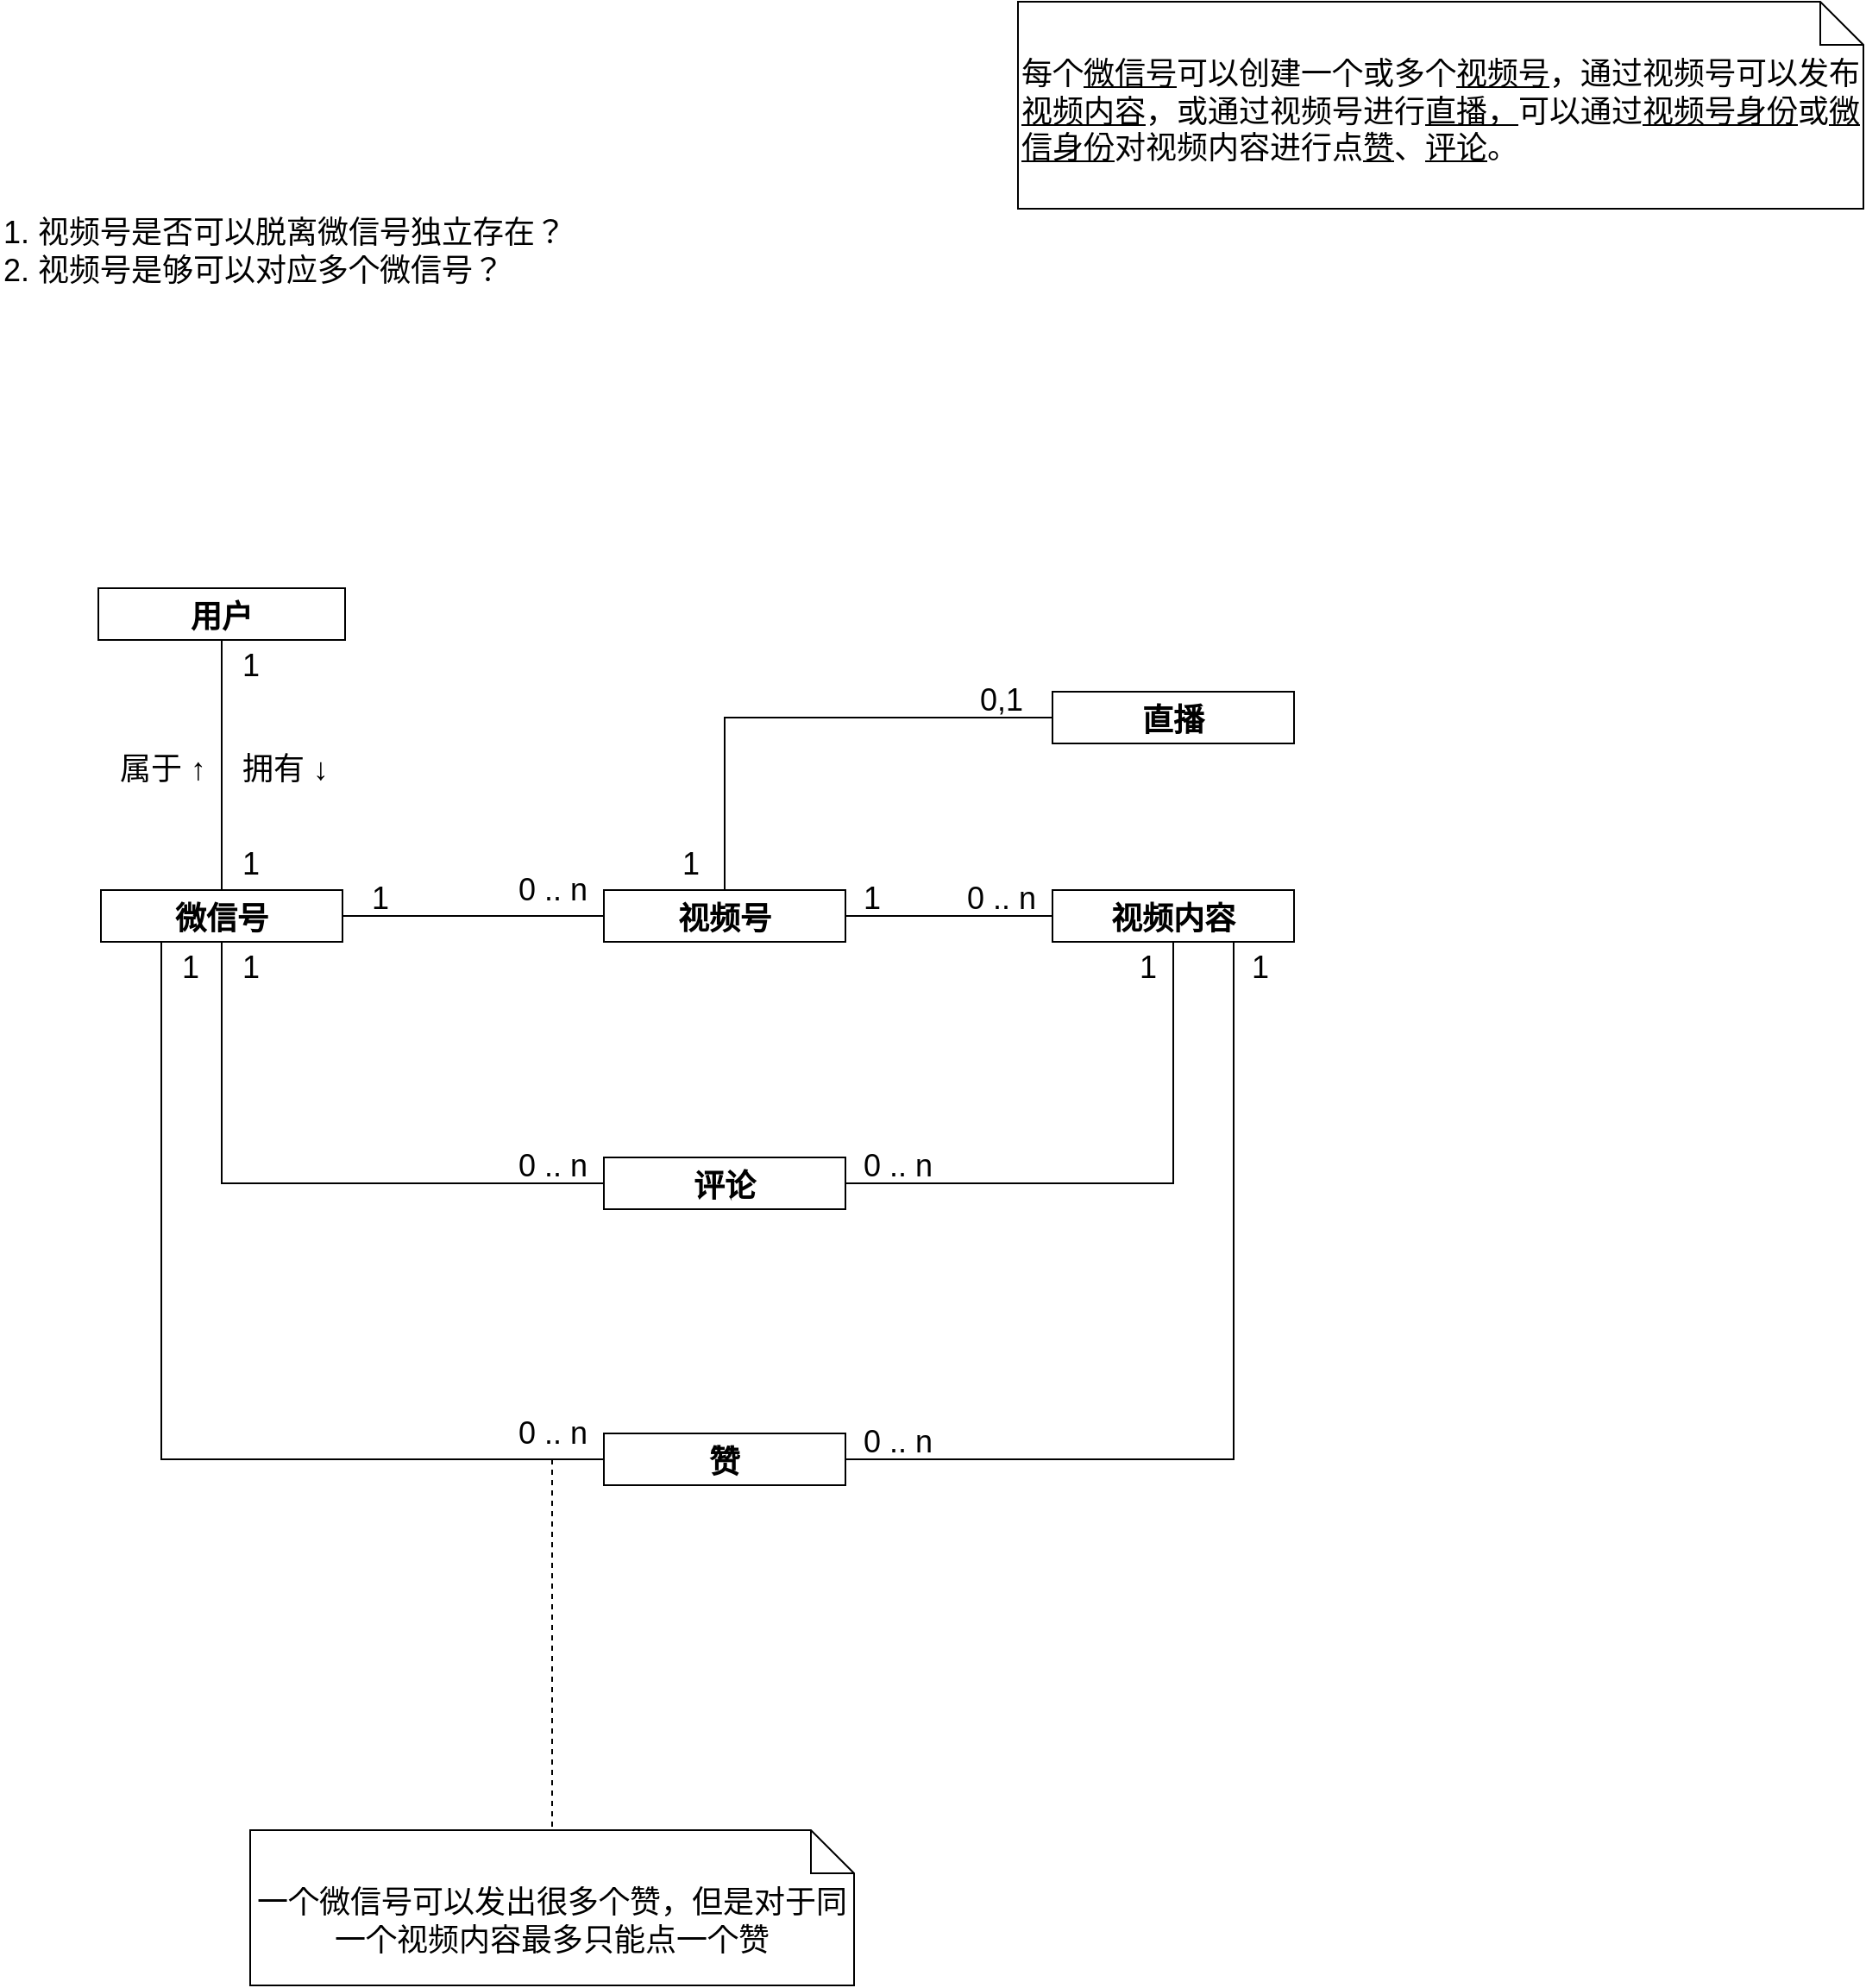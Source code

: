 <mxfile version="15.5.8" type="github">
  <diagram id="OMkTSygLCqqMki3EPGK_" name="Page-1">
    <mxGraphModel dx="1991" dy="682" grid="1" gridSize="10" guides="1" tooltips="1" connect="1" arrows="1" fold="1" page="1" pageScale="1" pageWidth="827" pageHeight="1169" math="0" shadow="0">
      <root>
        <mxCell id="0" />
        <mxCell id="1" parent="0" />
        <mxCell id="2hQIRXdBvStlvisrzFkW-1" value="&lt;div style=&quot;font-size: 18px&quot;&gt;&lt;font style=&quot;font-size: 18px&quot;&gt;每个&lt;u&gt;微信号&lt;/u&gt;可以创建一个或多个&lt;u&gt;视频号&lt;/u&gt;，&lt;/font&gt;通过视频号可以发布&lt;u&gt;视频内容&lt;/u&gt;，或通过视频号进行&lt;u&gt;直播，&lt;/u&gt;可以通过&lt;u&gt;视频号身份&lt;/u&gt;或&lt;u&gt;微信身份&lt;/u&gt;对视频内容进行点&lt;u&gt;赞&lt;/u&gt;、&lt;u&gt;评论&lt;/u&gt;。&lt;/div&gt;" style="shape=note2;boundedLbl=1;whiteSpace=wrap;html=1;size=25;verticalAlign=top;align=left;" vertex="1" parent="1">
          <mxGeometry x="120" y="40" width="490" height="120" as="geometry" />
        </mxCell>
        <mxCell id="2hQIRXdBvStlvisrzFkW-15" style="edgeStyle=orthogonalEdgeStyle;rounded=0;orthogonalLoop=1;jettySize=auto;html=1;exitX=1;exitY=0.5;exitDx=0;exitDy=0;fontSize=18;endArrow=none;endFill=0;" edge="1" parent="1" source="2hQIRXdBvStlvisrzFkW-3" target="2hQIRXdBvStlvisrzFkW-4">
          <mxGeometry relative="1" as="geometry" />
        </mxCell>
        <mxCell id="2hQIRXdBvStlvisrzFkW-3" value="微信号" style="fontStyle=1;fontSize=18;align=center;" vertex="1" parent="1">
          <mxGeometry x="-411.5" y="555" width="140" height="30" as="geometry" />
        </mxCell>
        <mxCell id="2hQIRXdBvStlvisrzFkW-19" style="edgeStyle=orthogonalEdgeStyle;rounded=0;orthogonalLoop=1;jettySize=auto;html=1;fontSize=18;endArrow=none;endFill=0;" edge="1" parent="1" source="2hQIRXdBvStlvisrzFkW-4" target="2hQIRXdBvStlvisrzFkW-5">
          <mxGeometry relative="1" as="geometry" />
        </mxCell>
        <mxCell id="2hQIRXdBvStlvisrzFkW-4" value="视频号" style="fontStyle=1;fontSize=18;align=center;" vertex="1" parent="1">
          <mxGeometry x="-120" y="555" width="140" height="30" as="geometry" />
        </mxCell>
        <mxCell id="2hQIRXdBvStlvisrzFkW-25" style="edgeStyle=orthogonalEdgeStyle;rounded=0;orthogonalLoop=1;jettySize=auto;html=1;entryX=1;entryY=0.5;entryDx=0;entryDy=0;fontSize=18;endArrow=none;endFill=0;exitX=0.5;exitY=1;exitDx=0;exitDy=0;" edge="1" parent="1" source="2hQIRXdBvStlvisrzFkW-5" target="2hQIRXdBvStlvisrzFkW-9">
          <mxGeometry relative="1" as="geometry" />
        </mxCell>
        <mxCell id="2hQIRXdBvStlvisrzFkW-5" value="视频内容" style="fontStyle=1;fontSize=18;align=center;" vertex="1" parent="1">
          <mxGeometry x="140" y="555" width="140" height="30" as="geometry" />
        </mxCell>
        <mxCell id="2hQIRXdBvStlvisrzFkW-22" style="edgeStyle=orthogonalEdgeStyle;rounded=0;orthogonalLoop=1;jettySize=auto;html=1;entryX=0.5;entryY=0;entryDx=0;entryDy=0;fontSize=18;endArrow=none;endFill=0;" edge="1" parent="1" source="2hQIRXdBvStlvisrzFkW-6" target="2hQIRXdBvStlvisrzFkW-4">
          <mxGeometry relative="1" as="geometry" />
        </mxCell>
        <mxCell id="2hQIRXdBvStlvisrzFkW-6" value="直播" style="fontStyle=1;fontSize=18;align=center;" vertex="1" parent="1">
          <mxGeometry x="140" y="440" width="140" height="30" as="geometry" />
        </mxCell>
        <mxCell id="2hQIRXdBvStlvisrzFkW-10" style="edgeStyle=orthogonalEdgeStyle;rounded=0;orthogonalLoop=1;jettySize=auto;html=1;entryX=0.5;entryY=0;entryDx=0;entryDy=0;fontSize=18;endArrow=none;endFill=0;" edge="1" parent="1" source="2hQIRXdBvStlvisrzFkW-7" target="2hQIRXdBvStlvisrzFkW-3">
          <mxGeometry relative="1" as="geometry" />
        </mxCell>
        <mxCell id="2hQIRXdBvStlvisrzFkW-7" value="用户" style="fontStyle=1;fontSize=18;align=center;" vertex="1" parent="1">
          <mxGeometry x="-413" y="380" width="143" height="30" as="geometry" />
        </mxCell>
        <mxCell id="2hQIRXdBvStlvisrzFkW-27" style="edgeStyle=orthogonalEdgeStyle;rounded=0;orthogonalLoop=1;jettySize=auto;html=1;entryX=0.75;entryY=1;entryDx=0;entryDy=0;fontSize=18;endArrow=none;endFill=0;" edge="1" parent="1" source="2hQIRXdBvStlvisrzFkW-8" target="2hQIRXdBvStlvisrzFkW-5">
          <mxGeometry relative="1" as="geometry" />
        </mxCell>
        <mxCell id="2hQIRXdBvStlvisrzFkW-35" style="edgeStyle=orthogonalEdgeStyle;rounded=0;orthogonalLoop=1;jettySize=auto;html=1;entryX=0.25;entryY=1;entryDx=0;entryDy=0;fontSize=18;endArrow=none;endFill=0;" edge="1" parent="1" source="2hQIRXdBvStlvisrzFkW-8" target="2hQIRXdBvStlvisrzFkW-3">
          <mxGeometry relative="1" as="geometry" />
        </mxCell>
        <mxCell id="2hQIRXdBvStlvisrzFkW-8" value="赞" style="fontStyle=1;fontSize=18;align=center;" vertex="1" parent="1">
          <mxGeometry x="-120" y="870" width="140" height="30" as="geometry" />
        </mxCell>
        <mxCell id="2hQIRXdBvStlvisrzFkW-32" style="edgeStyle=orthogonalEdgeStyle;rounded=0;orthogonalLoop=1;jettySize=auto;html=1;entryX=0.5;entryY=1;entryDx=0;entryDy=0;fontSize=18;endArrow=none;endFill=0;" edge="1" parent="1" source="2hQIRXdBvStlvisrzFkW-9" target="2hQIRXdBvStlvisrzFkW-3">
          <mxGeometry relative="1" as="geometry" />
        </mxCell>
        <mxCell id="2hQIRXdBvStlvisrzFkW-9" value="评论" style="fontStyle=1;fontSize=18;align=center;" vertex="1" parent="1">
          <mxGeometry x="-120" y="710" width="140" height="30" as="geometry" />
        </mxCell>
        <mxCell id="2hQIRXdBvStlvisrzFkW-11" value="1" style="text;html=1;align=center;verticalAlign=middle;resizable=0;points=[];autosize=1;strokeColor=none;fillColor=none;fontSize=18;" vertex="1" parent="1">
          <mxGeometry x="-340" y="525" width="30" height="30" as="geometry" />
        </mxCell>
        <mxCell id="2hQIRXdBvStlvisrzFkW-12" value="1" style="text;html=1;align=center;verticalAlign=middle;resizable=0;points=[];autosize=1;strokeColor=none;fillColor=none;fontSize=18;" vertex="1" parent="1">
          <mxGeometry x="-340" y="410" width="30" height="30" as="geometry" />
        </mxCell>
        <mxCell id="2hQIRXdBvStlvisrzFkW-13" value="属于 ↑" style="text;html=1;align=center;verticalAlign=middle;resizable=0;points=[];autosize=1;strokeColor=none;fillColor=none;fontSize=18;" vertex="1" parent="1">
          <mxGeometry x="-411.5" y="470" width="70" height="30" as="geometry" />
        </mxCell>
        <mxCell id="2hQIRXdBvStlvisrzFkW-14" value="拥有 ↓" style="text;html=1;align=center;verticalAlign=middle;resizable=0;points=[];autosize=1;strokeColor=none;fillColor=none;fontSize=18;" vertex="1" parent="1">
          <mxGeometry x="-340" y="470" width="70" height="30" as="geometry" />
        </mxCell>
        <mxCell id="2hQIRXdBvStlvisrzFkW-16" value="0 .. n" style="text;html=1;align=center;verticalAlign=middle;resizable=0;points=[];autosize=1;strokeColor=none;fillColor=none;fontSize=18;" vertex="1" parent="1">
          <mxGeometry x="-180" y="540" width="60" height="30" as="geometry" />
        </mxCell>
        <mxCell id="2hQIRXdBvStlvisrzFkW-17" value="1. 视频号是否可以脱离微信号独立存在？&lt;br&gt;2. 视频号是够可以对应多个微信号？" style="text;html=1;align=left;verticalAlign=middle;resizable=0;points=[];autosize=1;strokeColor=none;fillColor=none;fontSize=18;" vertex="1" parent="1">
          <mxGeometry x="-470" y="160" width="340" height="50" as="geometry" />
        </mxCell>
        <mxCell id="2hQIRXdBvStlvisrzFkW-18" value="1" style="text;html=1;align=center;verticalAlign=middle;resizable=0;points=[];autosize=1;strokeColor=none;fillColor=none;fontSize=18;" vertex="1" parent="1">
          <mxGeometry x="-265" y="545" width="30" height="30" as="geometry" />
        </mxCell>
        <mxCell id="2hQIRXdBvStlvisrzFkW-20" value="0 .. n" style="text;html=1;align=center;verticalAlign=middle;resizable=0;points=[];autosize=1;strokeColor=none;fillColor=none;fontSize=18;" vertex="1" parent="1">
          <mxGeometry x="80" y="545" width="60" height="30" as="geometry" />
        </mxCell>
        <mxCell id="2hQIRXdBvStlvisrzFkW-21" value="1" style="text;html=1;align=center;verticalAlign=middle;resizable=0;points=[];autosize=1;strokeColor=none;fillColor=none;fontSize=18;" vertex="1" parent="1">
          <mxGeometry x="20" y="545" width="30" height="30" as="geometry" />
        </mxCell>
        <mxCell id="2hQIRXdBvStlvisrzFkW-23" value="0,1" style="text;html=1;align=center;verticalAlign=middle;resizable=0;points=[];autosize=1;strokeColor=none;fillColor=none;fontSize=18;" vertex="1" parent="1">
          <mxGeometry x="90" y="430" width="40" height="30" as="geometry" />
        </mxCell>
        <mxCell id="2hQIRXdBvStlvisrzFkW-24" value="1" style="text;html=1;align=center;verticalAlign=middle;resizable=0;points=[];autosize=1;strokeColor=none;fillColor=none;fontSize=18;" vertex="1" parent="1">
          <mxGeometry x="-85" y="525" width="30" height="30" as="geometry" />
        </mxCell>
        <mxCell id="2hQIRXdBvStlvisrzFkW-26" value="0 .. n" style="text;html=1;align=center;verticalAlign=middle;resizable=0;points=[];autosize=1;strokeColor=none;fillColor=none;fontSize=18;" vertex="1" parent="1">
          <mxGeometry x="20" y="700" width="60" height="30" as="geometry" />
        </mxCell>
        <mxCell id="2hQIRXdBvStlvisrzFkW-28" value="0 .. n" style="text;html=1;align=center;verticalAlign=middle;resizable=0;points=[];autosize=1;strokeColor=none;fillColor=none;fontSize=18;" vertex="1" parent="1">
          <mxGeometry x="20" y="860" width="60" height="30" as="geometry" />
        </mxCell>
        <mxCell id="2hQIRXdBvStlvisrzFkW-29" value="1" style="text;html=1;align=center;verticalAlign=middle;resizable=0;points=[];autosize=1;strokeColor=none;fillColor=none;fontSize=18;" vertex="1" parent="1">
          <mxGeometry x="245" y="585" width="30" height="30" as="geometry" />
        </mxCell>
        <mxCell id="2hQIRXdBvStlvisrzFkW-30" value="1" style="text;html=1;align=center;verticalAlign=middle;resizable=0;points=[];autosize=1;strokeColor=none;fillColor=none;fontSize=18;" vertex="1" parent="1">
          <mxGeometry x="180" y="585" width="30" height="30" as="geometry" />
        </mxCell>
        <mxCell id="2hQIRXdBvStlvisrzFkW-33" value="0 .. n" style="text;html=1;align=center;verticalAlign=middle;resizable=0;points=[];autosize=1;strokeColor=none;fillColor=none;fontSize=18;" vertex="1" parent="1">
          <mxGeometry x="-180" y="700" width="60" height="30" as="geometry" />
        </mxCell>
        <mxCell id="2hQIRXdBvStlvisrzFkW-34" value="1" style="text;html=1;align=center;verticalAlign=middle;resizable=0;points=[];autosize=1;strokeColor=none;fillColor=none;fontSize=18;" vertex="1" parent="1">
          <mxGeometry x="-340" y="585" width="30" height="30" as="geometry" />
        </mxCell>
        <mxCell id="2hQIRXdBvStlvisrzFkW-40" style="edgeStyle=orthogonalEdgeStyle;rounded=0;orthogonalLoop=1;jettySize=auto;html=1;entryX=0.5;entryY=0;entryDx=0;entryDy=0;entryPerimeter=0;fontSize=18;endArrow=none;endFill=0;dashed=1;" edge="1" parent="1" source="2hQIRXdBvStlvisrzFkW-36" target="2hQIRXdBvStlvisrzFkW-38">
          <mxGeometry relative="1" as="geometry" />
        </mxCell>
        <mxCell id="2hQIRXdBvStlvisrzFkW-36" value="0 .. n" style="text;html=1;align=center;verticalAlign=middle;resizable=0;points=[];autosize=1;strokeColor=none;fillColor=none;fontSize=18;" vertex="1" parent="1">
          <mxGeometry x="-180" y="855" width="60" height="30" as="geometry" />
        </mxCell>
        <mxCell id="2hQIRXdBvStlvisrzFkW-37" value="1" style="text;html=1;align=center;verticalAlign=middle;resizable=0;points=[];autosize=1;strokeColor=none;fillColor=none;fontSize=18;" vertex="1" parent="1">
          <mxGeometry x="-375" y="585" width="30" height="30" as="geometry" />
        </mxCell>
        <mxCell id="2hQIRXdBvStlvisrzFkW-38" value="一个微信号可以发出很多个赞，但是对于同一个视频内容最多只能点一个赞" style="shape=note2;boundedLbl=1;whiteSpace=wrap;html=1;size=25;verticalAlign=top;align=center;fontSize=18;" vertex="1" parent="1">
          <mxGeometry x="-325" y="1100" width="350" height="90" as="geometry" />
        </mxCell>
      </root>
    </mxGraphModel>
  </diagram>
</mxfile>
